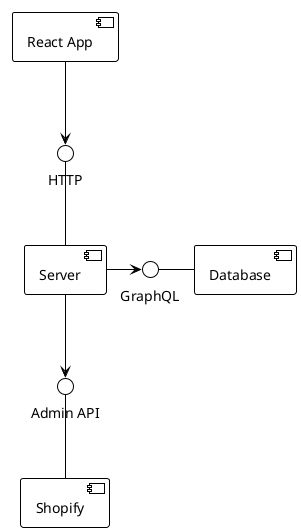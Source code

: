 @startuml components
!theme plain

[React App] as frontend
[Server] as server
[Database] as db
[Shopify] as shopify

interface "Admin API" as admin
interface "GraphQL" as graphql
interface "HTTP" as http

frontend --> http

http -- server
server -> graphql
server --> admin

graphql - db
admin -- shopify

@enduml